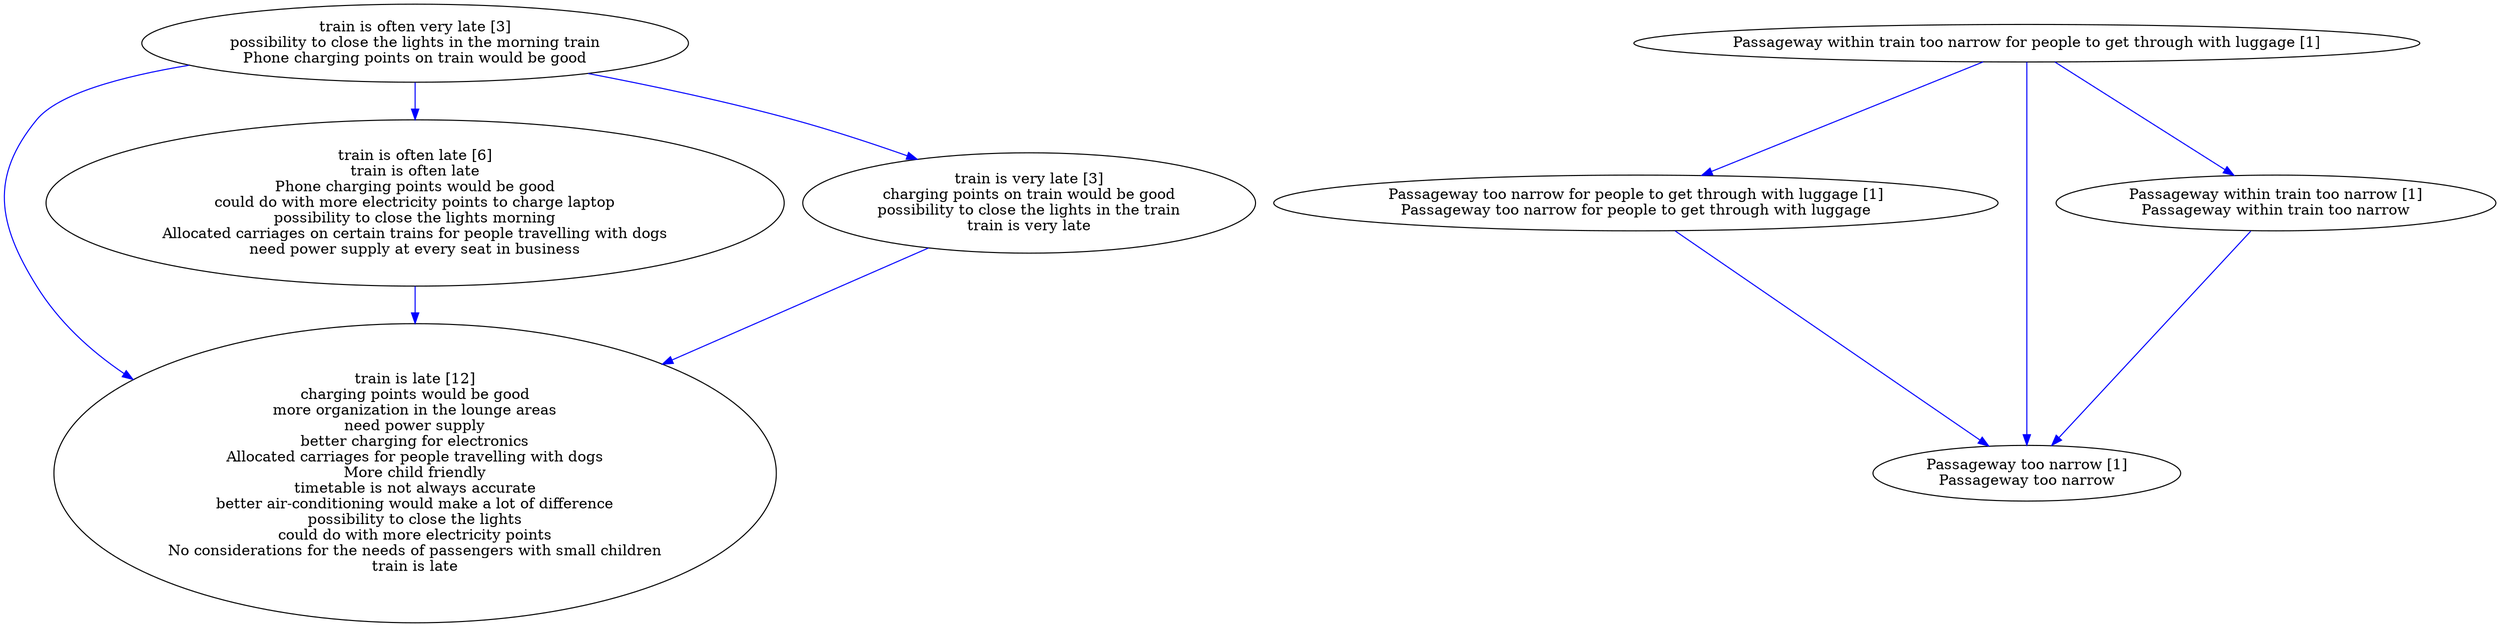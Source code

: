 digraph collapsedGraph {
"train is late [12]\ncharging points would be good\nmore organization in the lounge areas\nneed power supply\nbetter charging for electronics\nAllocated carriages for people travelling with dogs\nMore child friendly\ntimetable is not always accurate\nbetter air-conditioning would make a lot of difference\npossibility to close the lights\ncould do with more electricity points\nNo considerations for the needs of passengers with small children\ntrain is late""train is often late [6]\ntrain is often late\nPhone charging points would be good\ncould do with more electricity points to charge laptop\npossibility to close the lights morning\nAllocated carriages on certain trains for people travelling with dogs\nneed power supply at every seat in business""train is often very late [3]\npossibility to close the lights in the morning train\nPhone charging points on train would be good""train is very late [3]\ncharging points on train would be good\npossibility to close the lights in the train\ntrain is very late""Passageway within train too narrow for people to get through with luggage [1]""Passageway too narrow for people to get through with luggage [1]\nPassageway too narrow for people to get through with luggage""Passageway too narrow [1]\nPassageway too narrow""Passageway within train too narrow [1]\nPassageway within train too narrow""train is often late [6]\ntrain is often late\nPhone charging points would be good\ncould do with more electricity points to charge laptop\npossibility to close the lights morning\nAllocated carriages on certain trains for people travelling with dogs\nneed power supply at every seat in business" -> "train is late [12]\ncharging points would be good\nmore organization in the lounge areas\nneed power supply\nbetter charging for electronics\nAllocated carriages for people travelling with dogs\nMore child friendly\ntimetable is not always accurate\nbetter air-conditioning would make a lot of difference\npossibility to close the lights\ncould do with more electricity points\nNo considerations for the needs of passengers with small children\ntrain is late" [color=blue]
"train is very late [3]\ncharging points on train would be good\npossibility to close the lights in the train\ntrain is very late" -> "train is late [12]\ncharging points would be good\nmore organization in the lounge areas\nneed power supply\nbetter charging for electronics\nAllocated carriages for people travelling with dogs\nMore child friendly\ntimetable is not always accurate\nbetter air-conditioning would make a lot of difference\npossibility to close the lights\ncould do with more electricity points\nNo considerations for the needs of passengers with small children\ntrain is late" [color=blue]
"train is often very late [3]\npossibility to close the lights in the morning train\nPhone charging points on train would be good" -> "train is often late [6]\ntrain is often late\nPhone charging points would be good\ncould do with more electricity points to charge laptop\npossibility to close the lights morning\nAllocated carriages on certain trains for people travelling with dogs\nneed power supply at every seat in business" [color=blue]
"train is often very late [3]\npossibility to close the lights in the morning train\nPhone charging points on train would be good" -> "train is late [12]\ncharging points would be good\nmore organization in the lounge areas\nneed power supply\nbetter charging for electronics\nAllocated carriages for people travelling with dogs\nMore child friendly\ntimetable is not always accurate\nbetter air-conditioning would make a lot of difference\npossibility to close the lights\ncould do with more electricity points\nNo considerations for the needs of passengers with small children\ntrain is late" [color=blue]
"Passageway within train too narrow for people to get through with luggage [1]" -> "Passageway too narrow for people to get through with luggage [1]\nPassageway too narrow for people to get through with luggage" [color=blue]
"Passageway too narrow for people to get through with luggage [1]\nPassageway too narrow for people to get through with luggage" -> "Passageway too narrow [1]\nPassageway too narrow" [color=blue]
"Passageway within train too narrow for people to get through with luggage [1]" -> "Passageway within train too narrow [1]\nPassageway within train too narrow" [color=blue]
"Passageway within train too narrow [1]\nPassageway within train too narrow" -> "Passageway too narrow [1]\nPassageway too narrow" [color=blue]
"Passageway within train too narrow for people to get through with luggage [1]" -> "Passageway too narrow [1]\nPassageway too narrow" [color=blue]
"train is often very late [3]\npossibility to close the lights in the morning train\nPhone charging points on train would be good" -> "train is very late [3]\ncharging points on train would be good\npossibility to close the lights in the train\ntrain is very late" [color=blue]
}